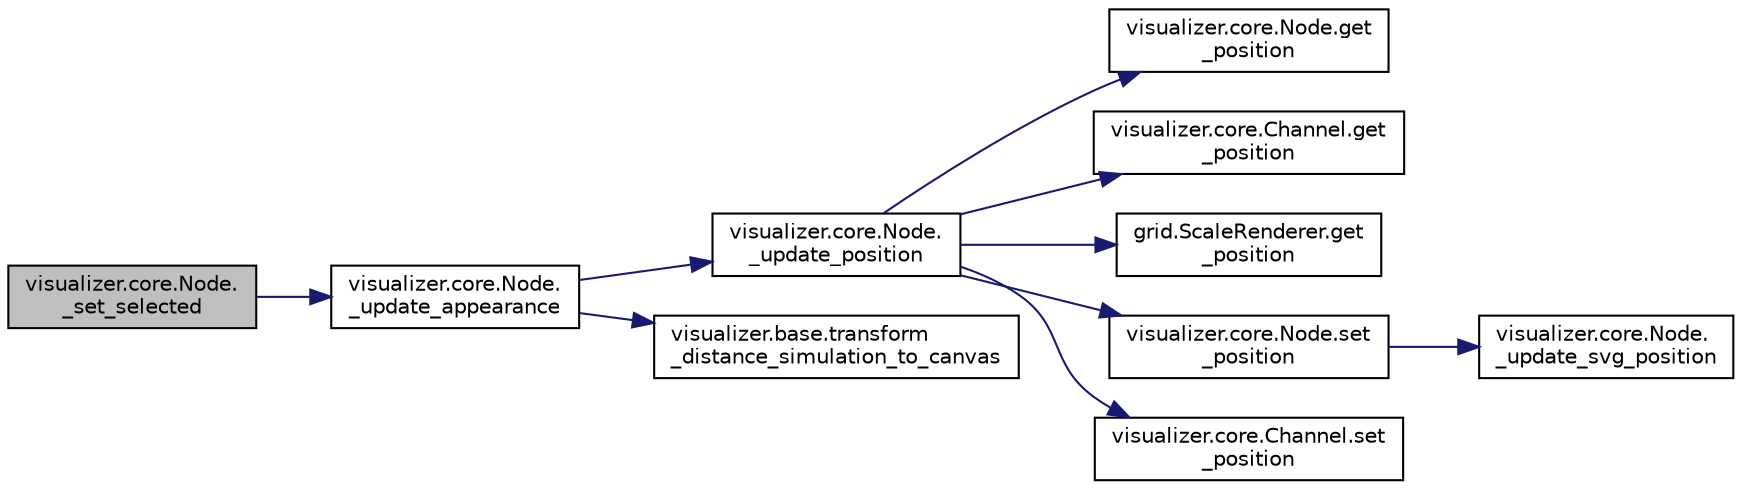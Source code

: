 digraph "visualizer.core.Node._set_selected"
{
 // LATEX_PDF_SIZE
  edge [fontname="Helvetica",fontsize="10",labelfontname="Helvetica",labelfontsize="10"];
  node [fontname="Helvetica",fontsize="10",shape=record];
  rankdir="LR";
  Node1 [label="visualizer.core.Node.\l_set_selected",height=0.2,width=0.4,color="black", fillcolor="grey75", style="filled", fontcolor="black",tooltip="Set selected function."];
  Node1 -> Node2 [color="midnightblue",fontsize="10",style="solid",fontname="Helvetica"];
  Node2 [label="visualizer.core.Node.\l_update_appearance",height=0.2,width=0.4,color="black", fillcolor="white", style="filled",URL="$classvisualizer_1_1core_1_1_node.html#ae5b37840dd64cdf83640f3e4e0ac7f09",tooltip="Update the node aspect to reflect the selected/highlighted state."];
  Node2 -> Node3 [color="midnightblue",fontsize="10",style="solid",fontname="Helvetica"];
  Node3 [label="visualizer.core.Node.\l_update_position",height=0.2,width=0.4,color="black", fillcolor="white", style="filled",URL="$classvisualizer_1_1core_1_1_node.html#ac783a9a6e8c4799d2b38cf5cc5ce71f3",tooltip="Update position function."];
  Node3 -> Node4 [color="midnightblue",fontsize="10",style="solid",fontname="Helvetica"];
  Node4 [label="visualizer.core.Node.get\l_position",height=0.2,width=0.4,color="black", fillcolor="white", style="filled",URL="$classvisualizer_1_1core_1_1_node.html#a3282926af9cc338df801ba1789019e8e",tooltip="Get position function."];
  Node3 -> Node5 [color="midnightblue",fontsize="10",style="solid",fontname="Helvetica"];
  Node5 [label="visualizer.core.Channel.get\l_position",height=0.2,width=0.4,color="black", fillcolor="white", style="filled",URL="$classvisualizer_1_1core_1_1_channel.html#ae1cc74b9c19233d89a9b6479324b0e65",tooltip="Initializer function."];
  Node3 -> Node6 [color="midnightblue",fontsize="10",style="solid",fontname="Helvetica"];
  Node6 [label="grid.ScaleRenderer.get\l_position",height=0.2,width=0.4,color="black", fillcolor="white", style="filled",URL="$classgrid_1_1_scale_renderer.html#a5bf2d7915195661ec85ff4fdf11b0e67",tooltip="Get Position."];
  Node3 -> Node7 [color="midnightblue",fontsize="10",style="solid",fontname="Helvetica"];
  Node7 [label="visualizer.core.Node.set\l_position",height=0.2,width=0.4,color="black", fillcolor="white", style="filled",URL="$classvisualizer_1_1core_1_1_node.html#ad5ef274a1963d3c93b6ec75515efd8ae",tooltip="Set position function."];
  Node7 -> Node8 [color="midnightblue",fontsize="10",style="solid",fontname="Helvetica"];
  Node8 [label="visualizer.core.Node.\l_update_svg_position",height=0.2,width=0.4,color="black", fillcolor="white", style="filled",URL="$classvisualizer_1_1core_1_1_node.html#a8ff483c6fb127e0fabe4c1175a955bb8",tooltip="Update svg position."];
  Node3 -> Node9 [color="midnightblue",fontsize="10",style="solid",fontname="Helvetica"];
  Node9 [label="visualizer.core.Channel.set\l_position",height=0.2,width=0.4,color="black", fillcolor="white", style="filled",URL="$classvisualizer_1_1core_1_1_channel.html#a1c867aded25c8b525413da8b645da0fb",tooltip="Initializer function."];
  Node2 -> Node10 [color="midnightblue",fontsize="10",style="solid",fontname="Helvetica"];
  Node10 [label="visualizer.base.transform\l_distance_simulation_to_canvas",height=0.2,width=0.4,color="black", fillcolor="white", style="filled",URL="$namespacevisualizer_1_1base.html#a653f2b3d1bace2cc520f4e286e86dbb9",tooltip=" "];
}
